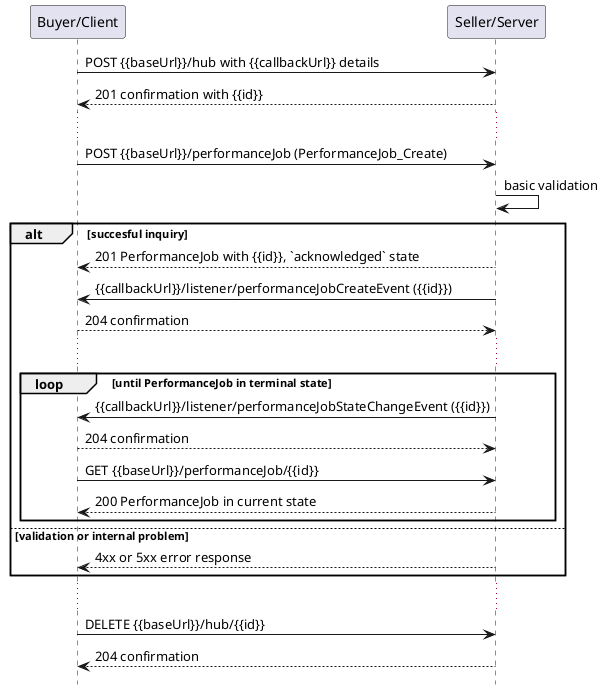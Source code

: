 @startuml useCase6Notification

hide footbox

participant "Buyer/Client" as B
participant "Seller/Server" as S

B -> S: POST {{baseUrl}}/hub with {{callbackUrl}} details
S --> B: 201 confirmation with {{id}}
...
B -> S: POST {{baseUrl}}/performanceJob (PerformanceJob_Create)
S -> S: basic validation

alt succesful inquiry
  S --> B: 201 PerformanceJob with {{id}}, `acknowledged` state 
  S -> B: {{callbackUrl}}/listener/performanceJobCreateEvent ({{id}})
  B --> S: 204 confirmation

  ...

  group loop [until PerformanceJob in terminal state]
      S -> B: {{callbackUrl}}/listener/performanceJobStateChangeEvent ({{id}})
      B --> S: 204 confirmation
      B -> S:   GET {{baseUrl}}/performanceJob/{{id}}
      return 200 PerformanceJob in current state
  end

else validation or internal problem
  S --> B : 4xx or 5xx error response
end 

...

B -> S : DELETE {{baseUrl}}/hub/{{id}} 
S --> B : 204 confirmation

@enduml